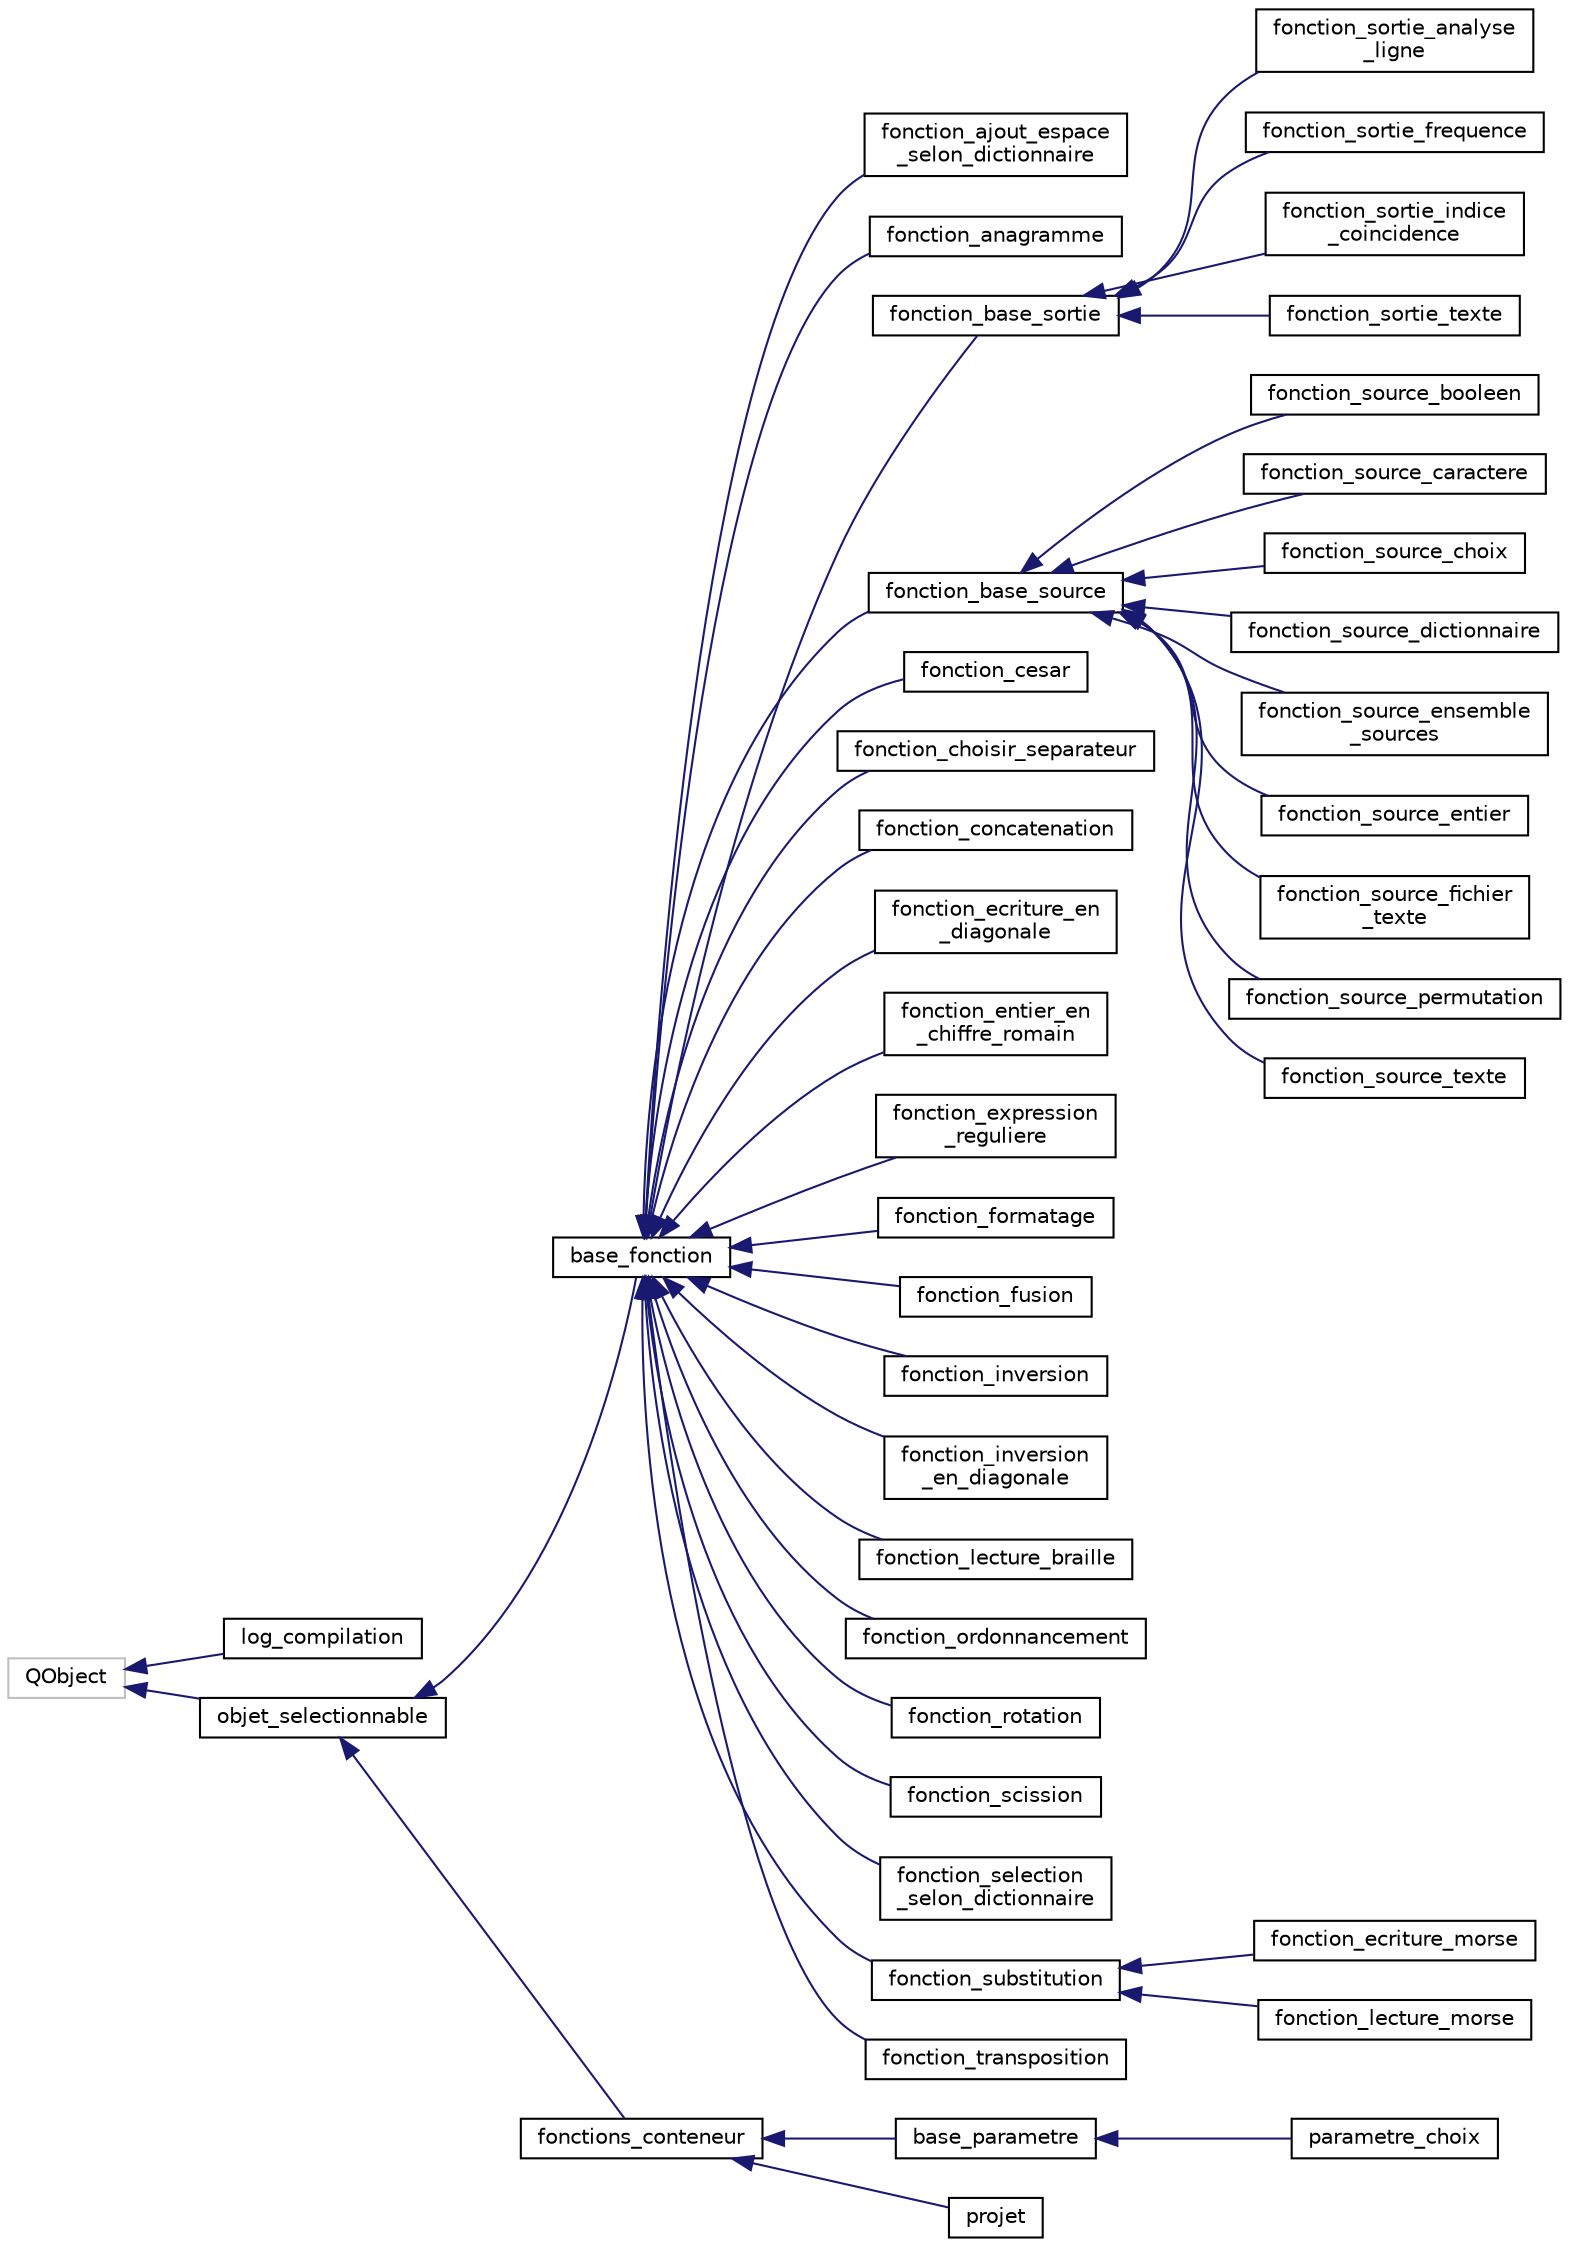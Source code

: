 digraph "Graphe hiérarchique des classes"
{
  edge [fontname="Helvetica",fontsize="10",labelfontname="Helvetica",labelfontsize="10"];
  node [fontname="Helvetica",fontsize="10",shape=record];
  rankdir="LR";
  Node34 [label="QObject",height=0.2,width=0.4,color="grey75", fillcolor="white", style="filled"];
  Node34 -> Node0 [dir="back",color="midnightblue",fontsize="10",style="solid",fontname="Helvetica"];
  Node0 [label="log_compilation",height=0.2,width=0.4,color="black", fillcolor="white", style="filled",URL="$classlog__compilation.html",tooltip="Classe décrivant un message de compilation. "];
  Node34 -> Node36 [dir="back",color="midnightblue",fontsize="10",style="solid",fontname="Helvetica"];
  Node36 [label="objet_selectionnable",height=0.2,width=0.4,color="black", fillcolor="white", style="filled",URL="$classobjet__selectionnable.html",tooltip="Classe décrivant un objet sélectionnable dans l&#39;explorateur. "];
  Node36 -> Node37 [dir="back",color="midnightblue",fontsize="10",style="solid",fontname="Helvetica"];
  Node37 [label="base_fonction",height=0.2,width=0.4,color="black", fillcolor="white", style="filled",URL="$classbase__fonction.html",tooltip="Classe décrivant une fonction de conversion d&#39;un texte. "];
  Node37 -> Node38 [dir="back",color="midnightblue",fontsize="10",style="solid",fontname="Helvetica"];
  Node38 [label="fonction_ajout_espace\l_selon_dictionnaire",height=0.2,width=0.4,color="black", fillcolor="white", style="filled",URL="$classfonction__ajout__espace__selon__dictionnaire.html",tooltip="Classe décrivant une fonction filtrant les textes selon un dictionnaire. "];
  Node37 -> Node39 [dir="back",color="midnightblue",fontsize="10",style="solid",fontname="Helvetica"];
  Node39 [label="fonction_anagramme",height=0.2,width=0.4,color="black", fillcolor="white", style="filled",URL="$classfonction__anagramme.html",tooltip="Classe décrivant une fonction recherchant les anagrammes de chaque mot. "];
  Node37 -> Node40 [dir="back",color="midnightblue",fontsize="10",style="solid",fontname="Helvetica"];
  Node40 [label="fonction_base_sortie",height=0.2,width=0.4,color="black", fillcolor="white", style="filled",URL="$classfonction__base__sortie.html",tooltip="Classe commune à toutes les fonctions de type sortie. "];
  Node40 -> Node41 [dir="back",color="midnightblue",fontsize="10",style="solid",fontname="Helvetica"];
  Node41 [label="fonction_sortie_analyse\l_ligne",height=0.2,width=0.4,color="black", fillcolor="white", style="filled",URL="$classfonction__sortie__analyse__ligne.html",tooltip="Classe décrivant une fonction de sortie affichant l&#39;analyse de chaque ligne. "];
  Node40 -> Node42 [dir="back",color="midnightblue",fontsize="10",style="solid",fontname="Helvetica"];
  Node42 [label="fonction_sortie_frequence",height=0.2,width=0.4,color="black", fillcolor="white", style="filled",URL="$classfonction__sortie__frequence.html",tooltip="Classe décrivant une fonction de sortie affichant la fréquence des éléments. "];
  Node40 -> Node43 [dir="back",color="midnightblue",fontsize="10",style="solid",fontname="Helvetica"];
  Node43 [label="fonction_sortie_indice\l_coincidence",height=0.2,width=0.4,color="black", fillcolor="white", style="filled",URL="$classfonction__sortie__indice__coincidence.html",tooltip="Classe décrivant une fonction de sortie affichant l&#39;indice de coincidence. "];
  Node40 -> Node44 [dir="back",color="midnightblue",fontsize="10",style="solid",fontname="Helvetica"];
  Node44 [label="fonction_sortie_texte",height=0.2,width=0.4,color="black", fillcolor="white", style="filled",URL="$classfonction__sortie__texte.html",tooltip="Classe décrivant une fonction de sortie affichant simplement les textes. "];
  Node37 -> Node45 [dir="back",color="midnightblue",fontsize="10",style="solid",fontname="Helvetica"];
  Node45 [label="fonction_base_source",height=0.2,width=0.4,color="black", fillcolor="white", style="filled",URL="$classfonction__base__source.html",tooltip="Classe commune à toutes les fonctions de type sortie. "];
  Node45 -> Node46 [dir="back",color="midnightblue",fontsize="10",style="solid",fontname="Helvetica"];
  Node46 [label="fonction_source_booleen",height=0.2,width=0.4,color="black", fillcolor="white", style="filled",URL="$classfonction__source__booleen.html",tooltip="Classe décrivant une fonction source de type booléen (Oui ou Non). "];
  Node45 -> Node47 [dir="back",color="midnightblue",fontsize="10",style="solid",fontname="Helvetica"];
  Node47 [label="fonction_source_caractere",height=0.2,width=0.4,color="black", fillcolor="white", style="filled",URL="$classfonction__source__caractere.html",tooltip="Classe décrivant une fonction source de type caractères. "];
  Node45 -> Node48 [dir="back",color="midnightblue",fontsize="10",style="solid",fontname="Helvetica"];
  Node48 [label="fonction_source_choix",height=0.2,width=0.4,color="black", fillcolor="white", style="filled",URL="$classfonction__source__choix.html",tooltip="Classe décrivant une fonction source de type choix. "];
  Node45 -> Node49 [dir="back",color="midnightblue",fontsize="10",style="solid",fontname="Helvetica"];
  Node49 [label="fonction_source_dictionnaire",height=0.2,width=0.4,color="black", fillcolor="white", style="filled",URL="$classfonction__source__dictionnaire.html",tooltip="Classe décrivant une fonction source ajoutant un dictionnaire. "];
  Node45 -> Node50 [dir="back",color="midnightblue",fontsize="10",style="solid",fontname="Helvetica"];
  Node50 [label="fonction_source_ensemble\l_sources",height=0.2,width=0.4,color="black", fillcolor="white", style="filled",URL="$classfonction__source__ensemble__sources.html",tooltip="Classe décrivant une fonction source ajoutant un ensemble_sources. "];
  Node45 -> Node51 [dir="back",color="midnightblue",fontsize="10",style="solid",fontname="Helvetica"];
  Node51 [label="fonction_source_entier",height=0.2,width=0.4,color="black", fillcolor="white", style="filled",URL="$classfonction__source__entier.html",tooltip="Classe décrivant une fonction source de type entier. "];
  Node45 -> Node52 [dir="back",color="midnightblue",fontsize="10",style="solid",fontname="Helvetica"];
  Node52 [label="fonction_source_fichier\l_texte",height=0.2,width=0.4,color="black", fillcolor="white", style="filled",URL="$classfonction__source__fichier__texte.html",tooltip="Classe décrivant une fonction source de type fichier textuel. "];
  Node45 -> Node53 [dir="back",color="midnightblue",fontsize="10",style="solid",fontname="Helvetica"];
  Node53 [label="fonction_source_permutation",height=0.2,width=0.4,color="black", fillcolor="white", style="filled",URL="$classfonction__source__permutation.html",tooltip="Classe décrivant une fonction source générant toutes les permutations d&#39;une liste d&#39;éléments fournis..."];
  Node45 -> Node54 [dir="back",color="midnightblue",fontsize="10",style="solid",fontname="Helvetica"];
  Node54 [label="fonction_source_texte",height=0.2,width=0.4,color="black", fillcolor="white", style="filled",URL="$classfonction__source__texte.html",tooltip="Classe décrivant une fonction source de type texte. "];
  Node37 -> Node55 [dir="back",color="midnightblue",fontsize="10",style="solid",fontname="Helvetica"];
  Node55 [label="fonction_cesar",height=0.2,width=0.4,color="black", fillcolor="white", style="filled",URL="$classfonction__cesar.html",tooltip="Classe décrivant une fonction permettant de réaliser un décalage de césar. "];
  Node37 -> Node56 [dir="back",color="midnightblue",fontsize="10",style="solid",fontname="Helvetica"];
  Node56 [label="fonction_choisir_separateur",height=0.2,width=0.4,color="black", fillcolor="white", style="filled",URL="$classfonction__choisir__separateur.html",tooltip="Classe décrivant une fonction permettant de choisir les séparateurs (de cractères, de mots et de lignes). "];
  Node37 -> Node57 [dir="back",color="midnightblue",fontsize="10",style="solid",fontname="Helvetica"];
  Node57 [label="fonction_concatenation",height=0.2,width=0.4,color="black", fillcolor="white", style="filled",URL="$classfonction__concatenation.html",tooltip="Classe décrivant une fonction réalisant la concatenation de textes. "];
  Node37 -> Node58 [dir="back",color="midnightblue",fontsize="10",style="solid",fontname="Helvetica"];
  Node58 [label="fonction_ecriture_en\l_diagonale",height=0.2,width=0.4,color="black", fillcolor="white", style="filled",URL="$classfonction__ecriture__en__diagonale.html",tooltip="Classe décrivant une fonction réalisant l&#39;écriture en diagonale des caractères ou des mots..."];
  Node37 -> Node59 [dir="back",color="midnightblue",fontsize="10",style="solid",fontname="Helvetica"];
  Node59 [label="fonction_entier_en\l_chiffre_romain",height=0.2,width=0.4,color="black", fillcolor="white", style="filled",URL="$classfonction__entier__en__chiffre__romain.html",tooltip="Classe décrivant une fonction convertissant les nombres en chiffre romain. "];
  Node37 -> Node60 [dir="back",color="midnightblue",fontsize="10",style="solid",fontname="Helvetica"];
  Node60 [label="fonction_expression\l_reguliere",height=0.2,width=0.4,color="black", fillcolor="white", style="filled",URL="$classfonction__expression__reguliere.html",tooltip="Classe décrivant une fonction qui filtre les mots selon un dictionnaire. "];
  Node37 -> Node61 [dir="back",color="midnightblue",fontsize="10",style="solid",fontname="Helvetica"];
  Node61 [label="fonction_formatage",height=0.2,width=0.4,color="black", fillcolor="white", style="filled",URL="$classfonction__formatage.html",tooltip="Classe décrivant une fonction réalisant le formatage du texte, i.e. mise en majuscule et retrait des ..."];
  Node37 -> Node62 [dir="back",color="midnightblue",fontsize="10",style="solid",fontname="Helvetica"];
  Node62 [label="fonction_fusion",height=0.2,width=0.4,color="black", fillcolor="white", style="filled",URL="$classfonction__fusion.html",tooltip="Classe décrivant une fonction réalisant la fusion des caractères, des mots, des lignes ou des textes..."];
  Node37 -> Node63 [dir="back",color="midnightblue",fontsize="10",style="solid",fontname="Helvetica"];
  Node63 [label="fonction_inversion",height=0.2,width=0.4,color="black", fillcolor="white", style="filled",URL="$classfonction__inversion.html",tooltip="Classe décrivant une fonction réalisant l&#39;inversion des caractères, des mots ou des lignes..."];
  Node37 -> Node64 [dir="back",color="midnightblue",fontsize="10",style="solid",fontname="Helvetica"];
  Node64 [label="fonction_inversion\l_en_diagonale",height=0.2,width=0.4,color="black", fillcolor="white", style="filled",URL="$classfonction__inversion__en__diagonale.html",tooltip="Classe décrivant une fonction réalisant suivant une diagonale l&#39;inversion des caractères ou des mots ..."];
  Node37 -> Node65 [dir="back",color="midnightblue",fontsize="10",style="solid",fontname="Helvetica"];
  Node65 [label="fonction_lecture_braille",height=0.2,width=0.4,color="black", fillcolor="white", style="filled",URL="$classfonction__lecture__braille.html",tooltip="Classe décrivant une fonction réalisant la lecture en braille d&#39;un texte. "];
  Node37 -> Node66 [dir="back",color="midnightblue",fontsize="10",style="solid",fontname="Helvetica"];
  Node66 [label="fonction_ordonnancement",height=0.2,width=0.4,color="black", fillcolor="white", style="filled",URL="$classfonction__ordonnancement.html",tooltip="Classe décrivant une fonction réalisant un ordonnancement des caractères ou des mots. "];
  Node37 -> Node67 [dir="back",color="midnightblue",fontsize="10",style="solid",fontname="Helvetica"];
  Node67 [label="fonction_rotation",height=0.2,width=0.4,color="black", fillcolor="white", style="filled",URL="$classfonction__rotation.html",tooltip="Classe décrivant une fonction réalisant la rotation des caractères ou des mots. "];
  Node37 -> Node68 [dir="back",color="midnightblue",fontsize="10",style="solid",fontname="Helvetica"];
  Node68 [label="fonction_scission",height=0.2,width=0.4,color="black", fillcolor="white", style="filled",URL="$classfonction__scission.html",tooltip="Classe décrivant une fonction réalisant la scission des caractères, des mots, des lignes ou des texte..."];
  Node37 -> Node69 [dir="back",color="midnightblue",fontsize="10",style="solid",fontname="Helvetica"];
  Node69 [label="fonction_selection\l_selon_dictionnaire",height=0.2,width=0.4,color="black", fillcolor="white", style="filled",URL="$classfonction__selection__selon__dictionnaire.html",tooltip="Classe décrivant une fonction filtrant les textes selon un dictionnaire. "];
  Node37 -> Node70 [dir="back",color="midnightblue",fontsize="10",style="solid",fontname="Helvetica"];
  Node70 [label="fonction_substitution",height=0.2,width=0.4,color="black", fillcolor="white", style="filled",URL="$classfonction__substitution.html",tooltip="Classe décrivant une fonction réalisant l&#39;écriture en morse. "];
  Node70 -> Node71 [dir="back",color="midnightblue",fontsize="10",style="solid",fontname="Helvetica"];
  Node71 [label="fonction_ecriture_morse",height=0.2,width=0.4,color="black", fillcolor="white", style="filled",URL="$classfonction__ecriture__morse.html"];
  Node70 -> Node72 [dir="back",color="midnightblue",fontsize="10",style="solid",fontname="Helvetica"];
  Node72 [label="fonction_lecture_morse",height=0.2,width=0.4,color="black", fillcolor="white", style="filled",URL="$classfonction__lecture__morse.html"];
  Node37 -> Node73 [dir="back",color="midnightblue",fontsize="10",style="solid",fontname="Helvetica"];
  Node73 [label="fonction_transposition",height=0.2,width=0.4,color="black", fillcolor="white", style="filled",URL="$classfonction__transposition.html",tooltip="Classe décrivant une fonction réalisant la transposition des caractères ou des mots. "];
  Node36 -> Node74 [dir="back",color="midnightblue",fontsize="10",style="solid",fontname="Helvetica"];
  Node74 [label="fonctions_conteneur",height=0.2,width=0.4,color="black", fillcolor="white", style="filled",URL="$classfonctions__conteneur.html",tooltip="Classe décrivant un conteneur de fonctions. "];
  Node74 -> Node75 [dir="back",color="midnightblue",fontsize="10",style="solid",fontname="Helvetica"];
  Node75 [label="base_parametre",height=0.2,width=0.4,color="black", fillcolor="white", style="filled",URL="$classbase__parametre.html",tooltip="Classe décrivant un parametre d&#39;une fonction. "];
  Node75 -> Node76 [dir="back",color="midnightblue",fontsize="10",style="solid",fontname="Helvetica"];
  Node76 [label="parametre_choix",height=0.2,width=0.4,color="black", fillcolor="white", style="filled",URL="$classparametre__choix.html",tooltip="Classe décrivant un parametre de type choix. "];
  Node74 -> Node77 [dir="back",color="midnightblue",fontsize="10",style="solid",fontname="Helvetica"];
  Node77 [label="projet",height=0.2,width=0.4,color="black", fillcolor="white", style="filled",URL="$classprojet.html",tooltip="Classe décrivant un projet. "];
}
